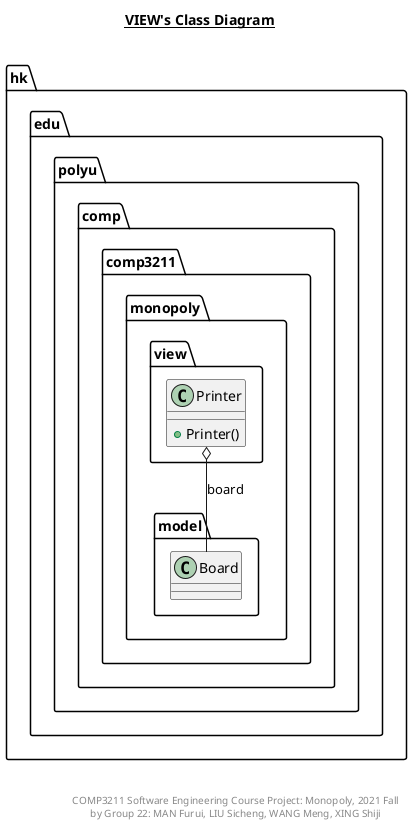 @startuml

title __VIEW's Class Diagram__\n

  namespace hk.edu.polyu.comp.comp3211.monopoly {
    namespace view {
      class hk.edu.polyu.comp.comp3211.monopoly.view.Printer {
          + Printer()
      }
    }
  }
  

  hk.edu.polyu.comp.comp3211.monopoly.view.Printer o-- hk.edu.polyu.comp.comp3211.monopoly.model.Board : board


right footer


COMP3211 Software Engineering Course Project: Monopoly, 2021 Fall
by Group 22: MAN Furui, LIU Sicheng, WANG Meng, XING Shiji
endfooter

@enduml
